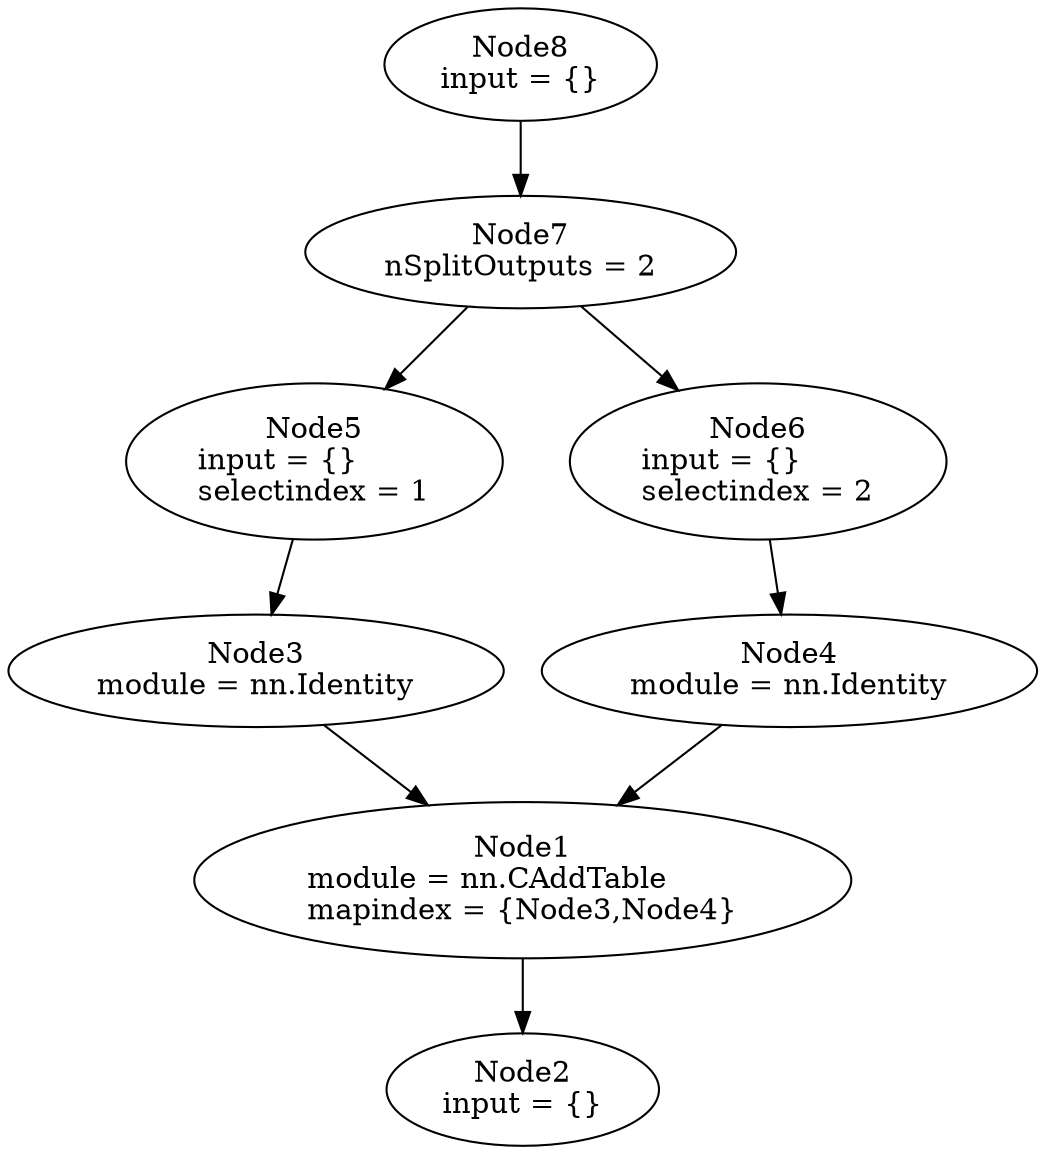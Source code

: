 digraph G {
	graph [bb="0,0,396,548"];
	node [label="\N",
		shape=oval
	];
	n1	 [height=1.041,
		label="Node1\nmodule = nn.CAddTable\lmapindex = {Node3,Node4}",
		pos="198,128",
		tooltip="[add-table.lua]:6",
		width=3.4842];
	n2	 [height=0.74639,
		label="Node2\ninput = {}",
		pos="198,27",
		tooltip="[[C]]:-1",
		width=1.449];
	n1 -> n2	 [pos="e,198,53.924 198,90.417 198,81.802 198,72.626 198,64.035"];
	n3	 [height=0.74639,
		label="Node3\nmodule = nn.Identity",
		pos="94,229",
		tooltip="[add-table.lua]:4",
		width=2.6216];
	n3 -> n1	 [pos="e,161.16,164.07 120.24,203.02 130.41,193.34 142.34,181.99 153.75,171.12"];
	n4	 [height=0.74639,
		label="Node4\nmodule = nn.Identity",
		pos="302,229",
		tooltip="[add-table.lua]:5",
		width=2.6216];
	n4 -> n1	 [pos="e,234.84,164.07 275.76,203.02 265.59,193.34 253.66,181.99 242.25,171.12"];
	n5	 [height=1.041,
		label="Node5\ninput = {}\lselectindex = 1",
		pos="106,330",
		tooltip="[[C]]:-1-1",
		width=1.978];
	n5 -> n3	 [pos="e,97.142,255.92 101.57,292.42 100.52,283.8 99.409,274.63 98.368,266.04"];
	n6	 [height=1.041,
		label="Node6\ninput = {}\lselectindex = 2",
		pos="290,330",
		tooltip="[[C]]:-1-2",
		width=1.978];
	n6 -> n4	 [pos="e,298.86,255.92 294.43,292.42 295.48,283.8 296.59,274.63 297.63,266.04"];
	n7	 [height=0.74639,
		label="Node7\nnSplitOutputs = 2",
		pos="186,431",
		tooltip="[[C]]:-1-mnode",
		width=2.2781];
	n7 -> n5	 [pos="e,133.3,364.79 165.61,404.76 157.71,394.99 148.46,383.54 139.63,372.62"];
	n7 -> n6	 [pos="e,256.12,363.25 211.98,405.27 223.04,394.74 236.21,382.2 248.56,370.45"];
	n8	 [height=0.74639,
		label="Node8\ninput = {}",
		pos="186,521",
		tooltip="[[C]]:-1",
		width=1.449];
	n8 -> n7	 [pos="e,186,458.05 186,494.07 186,486 186,476.94 186,468.3"];
}
